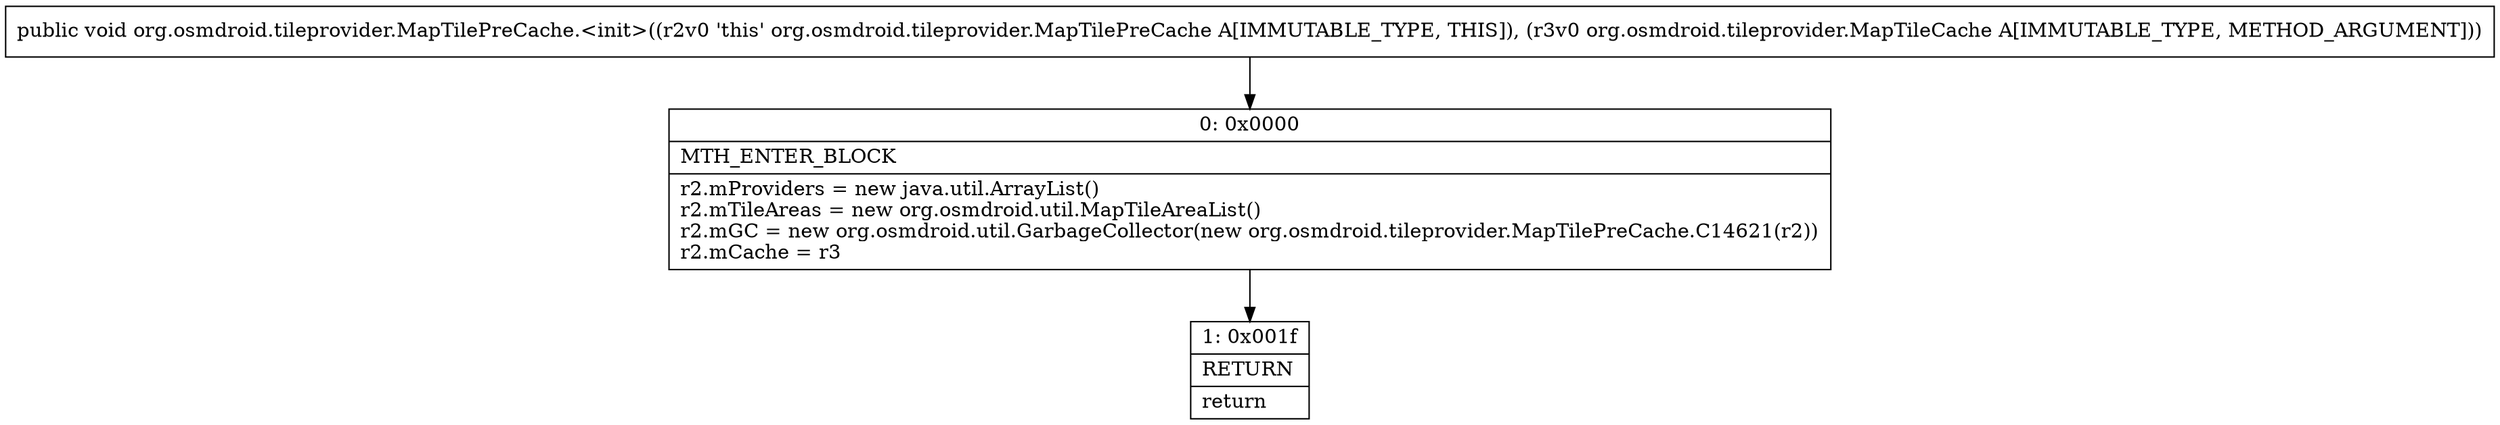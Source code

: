 digraph "CFG fororg.osmdroid.tileprovider.MapTilePreCache.\<init\>(Lorg\/osmdroid\/tileprovider\/MapTileCache;)V" {
Node_0 [shape=record,label="{0\:\ 0x0000|MTH_ENTER_BLOCK\l|r2.mProviders = new java.util.ArrayList()\lr2.mTileAreas = new org.osmdroid.util.MapTileAreaList()\lr2.mGC = new org.osmdroid.util.GarbageCollector(new org.osmdroid.tileprovider.MapTilePreCache.C14621(r2))\lr2.mCache = r3\l}"];
Node_1 [shape=record,label="{1\:\ 0x001f|RETURN\l|return\l}"];
MethodNode[shape=record,label="{public void org.osmdroid.tileprovider.MapTilePreCache.\<init\>((r2v0 'this' org.osmdroid.tileprovider.MapTilePreCache A[IMMUTABLE_TYPE, THIS]), (r3v0 org.osmdroid.tileprovider.MapTileCache A[IMMUTABLE_TYPE, METHOD_ARGUMENT])) }"];
MethodNode -> Node_0;
Node_0 -> Node_1;
}


